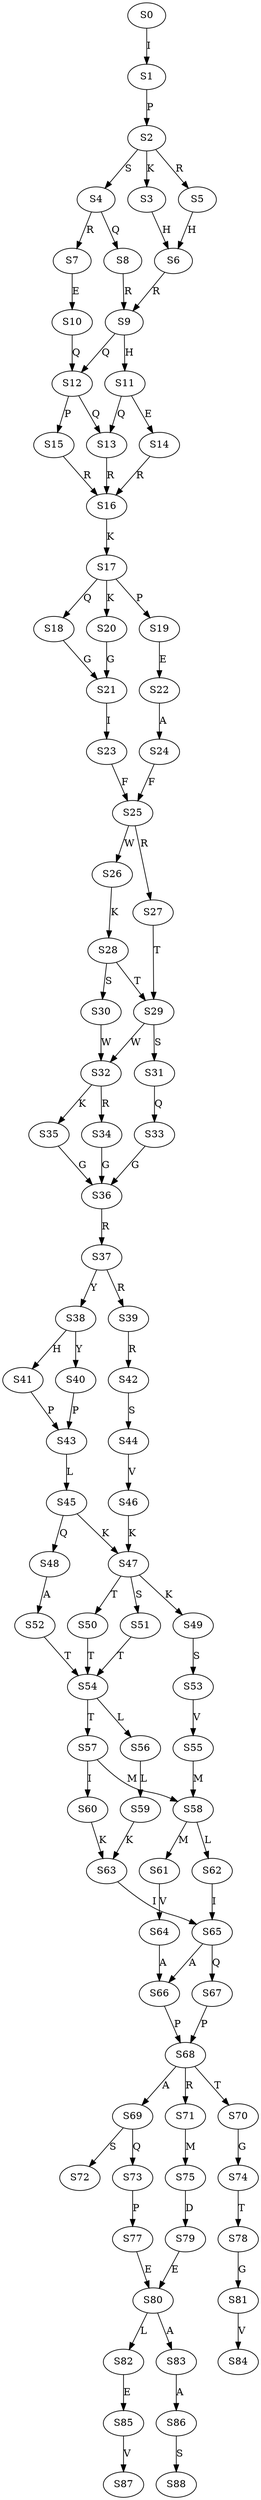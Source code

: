 strict digraph  {
	S0 -> S1 [ label = I ];
	S1 -> S2 [ label = P ];
	S2 -> S3 [ label = K ];
	S2 -> S4 [ label = S ];
	S2 -> S5 [ label = R ];
	S3 -> S6 [ label = H ];
	S4 -> S7 [ label = R ];
	S4 -> S8 [ label = Q ];
	S5 -> S6 [ label = H ];
	S6 -> S9 [ label = R ];
	S7 -> S10 [ label = E ];
	S8 -> S9 [ label = R ];
	S9 -> S11 [ label = H ];
	S9 -> S12 [ label = Q ];
	S10 -> S12 [ label = Q ];
	S11 -> S13 [ label = Q ];
	S11 -> S14 [ label = E ];
	S12 -> S15 [ label = P ];
	S12 -> S13 [ label = Q ];
	S13 -> S16 [ label = R ];
	S14 -> S16 [ label = R ];
	S15 -> S16 [ label = R ];
	S16 -> S17 [ label = K ];
	S17 -> S18 [ label = Q ];
	S17 -> S19 [ label = P ];
	S17 -> S20 [ label = K ];
	S18 -> S21 [ label = G ];
	S19 -> S22 [ label = E ];
	S20 -> S21 [ label = G ];
	S21 -> S23 [ label = I ];
	S22 -> S24 [ label = A ];
	S23 -> S25 [ label = F ];
	S24 -> S25 [ label = F ];
	S25 -> S26 [ label = W ];
	S25 -> S27 [ label = R ];
	S26 -> S28 [ label = K ];
	S27 -> S29 [ label = T ];
	S28 -> S30 [ label = S ];
	S28 -> S29 [ label = T ];
	S29 -> S31 [ label = S ];
	S29 -> S32 [ label = W ];
	S30 -> S32 [ label = W ];
	S31 -> S33 [ label = Q ];
	S32 -> S34 [ label = R ];
	S32 -> S35 [ label = K ];
	S33 -> S36 [ label = G ];
	S34 -> S36 [ label = G ];
	S35 -> S36 [ label = G ];
	S36 -> S37 [ label = R ];
	S37 -> S38 [ label = Y ];
	S37 -> S39 [ label = R ];
	S38 -> S40 [ label = Y ];
	S38 -> S41 [ label = H ];
	S39 -> S42 [ label = R ];
	S40 -> S43 [ label = P ];
	S41 -> S43 [ label = P ];
	S42 -> S44 [ label = S ];
	S43 -> S45 [ label = L ];
	S44 -> S46 [ label = V ];
	S45 -> S47 [ label = K ];
	S45 -> S48 [ label = Q ];
	S46 -> S47 [ label = K ];
	S47 -> S49 [ label = K ];
	S47 -> S50 [ label = T ];
	S47 -> S51 [ label = S ];
	S48 -> S52 [ label = A ];
	S49 -> S53 [ label = S ];
	S50 -> S54 [ label = T ];
	S51 -> S54 [ label = T ];
	S52 -> S54 [ label = T ];
	S53 -> S55 [ label = V ];
	S54 -> S56 [ label = L ];
	S54 -> S57 [ label = T ];
	S55 -> S58 [ label = M ];
	S56 -> S59 [ label = L ];
	S57 -> S60 [ label = I ];
	S57 -> S58 [ label = M ];
	S58 -> S61 [ label = M ];
	S58 -> S62 [ label = L ];
	S59 -> S63 [ label = K ];
	S60 -> S63 [ label = K ];
	S61 -> S64 [ label = V ];
	S62 -> S65 [ label = I ];
	S63 -> S65 [ label = I ];
	S64 -> S66 [ label = A ];
	S65 -> S66 [ label = A ];
	S65 -> S67 [ label = Q ];
	S66 -> S68 [ label = P ];
	S67 -> S68 [ label = P ];
	S68 -> S69 [ label = A ];
	S68 -> S70 [ label = T ];
	S68 -> S71 [ label = R ];
	S69 -> S72 [ label = S ];
	S69 -> S73 [ label = Q ];
	S70 -> S74 [ label = G ];
	S71 -> S75 [ label = M ];
	S73 -> S77 [ label = P ];
	S74 -> S78 [ label = T ];
	S75 -> S79 [ label = D ];
	S77 -> S80 [ label = E ];
	S78 -> S81 [ label = G ];
	S79 -> S80 [ label = E ];
	S80 -> S82 [ label = L ];
	S80 -> S83 [ label = A ];
	S81 -> S84 [ label = V ];
	S82 -> S85 [ label = E ];
	S83 -> S86 [ label = A ];
	S85 -> S87 [ label = V ];
	S86 -> S88 [ label = S ];
}
